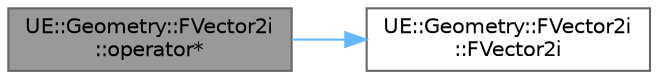 digraph "UE::Geometry::FVector2i::operator*"
{
 // INTERACTIVE_SVG=YES
 // LATEX_PDF_SIZE
  bgcolor="transparent";
  edge [fontname=Helvetica,fontsize=10,labelfontname=Helvetica,labelfontsize=10];
  node [fontname=Helvetica,fontsize=10,shape=box,height=0.2,width=0.4];
  rankdir="LR";
  Node1 [id="Node000001",label="UE::Geometry::FVector2i\l::operator*",height=0.2,width=0.4,color="gray40", fillcolor="grey60", style="filled", fontcolor="black",tooltip=" "];
  Node1 -> Node2 [id="edge1_Node000001_Node000002",color="steelblue1",style="solid",tooltip=" "];
  Node2 [id="Node000002",label="UE::Geometry::FVector2i\l::FVector2i",height=0.2,width=0.4,color="grey40", fillcolor="white", style="filled",URL="$d8/d38/structUE_1_1Geometry_1_1FVector2i.html#aea8508c4a1f5ed49a8f257b82b5151fa",tooltip=" "];
}
